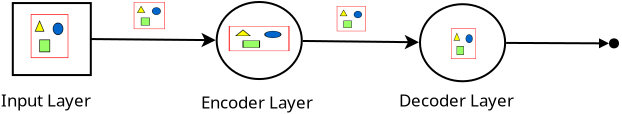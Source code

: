 <?xml version="1.0" encoding="UTF-8"?>
<dia:diagram xmlns:dia="http://www.lysator.liu.se/~alla/dia/">
  <dia:layer name="Background" visible="true" active="true">
    <dia:object type="Standard - Line" version="0" id="O0">
      <dia:attribute name="obj_pos">
        <dia:point val="7.79,10.283"/>
      </dia:attribute>
      <dia:attribute name="obj_bb">
        <dia:rectangle val="7.74,9.971;14.146,10.694"/>
      </dia:attribute>
      <dia:attribute name="conn_endpoints">
        <dia:point val="7.79,10.283"/>
        <dia:point val="14.034,10.338"/>
      </dia:attribute>
      <dia:attribute name="numcp">
        <dia:int val="1"/>
      </dia:attribute>
      <dia:attribute name="end_arrow">
        <dia:enum val="22"/>
      </dia:attribute>
      <dia:attribute name="end_arrow_length">
        <dia:real val="0.5"/>
      </dia:attribute>
      <dia:attribute name="end_arrow_width">
        <dia:real val="0.5"/>
      </dia:attribute>
      <dia:connections>
        <dia:connection handle="1" to="O5" connection="16"/>
      </dia:connections>
    </dia:object>
    <dia:object type="Standard - Image" version="0" id="O1">
      <dia:attribute name="obj_pos">
        <dia:point val="9.94,8.433"/>
      </dia:attribute>
      <dia:attribute name="obj_bb">
        <dia:rectangle val="9.89,8.383;11.546,9.833"/>
      </dia:attribute>
      <dia:attribute name="elem_corner">
        <dia:point val="9.94,8.433"/>
      </dia:attribute>
      <dia:attribute name="elem_width">
        <dia:real val="1.556"/>
      </dia:attribute>
      <dia:attribute name="elem_height">
        <dia:real val="1.35"/>
      </dia:attribute>
      <dia:attribute name="draw_border">
        <dia:boolean val="false"/>
      </dia:attribute>
      <dia:attribute name="keep_aspect">
        <dia:boolean val="true"/>
      </dia:attribute>
      <dia:attribute name="file">
        <dia:string>#/home/jayden/Research/ClassifyingDriverBehavior/paper/pictures/equation/eq30.png#</dia:string>
      </dia:attribute>
    </dia:object>
    <dia:object type="Standard - Image" version="0" id="O2">
      <dia:attribute name="obj_pos">
        <dia:point val="20.09,8.633"/>
      </dia:attribute>
      <dia:attribute name="obj_bb">
        <dia:rectangle val="20.04,8.583;21.59,9.941"/>
      </dia:attribute>
      <dia:attribute name="elem_corner">
        <dia:point val="20.09,8.633"/>
      </dia:attribute>
      <dia:attribute name="elem_width">
        <dia:real val="1.45"/>
      </dia:attribute>
      <dia:attribute name="elem_height">
        <dia:real val="1.258"/>
      </dia:attribute>
      <dia:attribute name="draw_border">
        <dia:boolean val="false"/>
      </dia:attribute>
      <dia:attribute name="keep_aspect">
        <dia:boolean val="true"/>
      </dia:attribute>
      <dia:attribute name="file">
        <dia:string>#/home/jayden/Research/ClassifyingDriverBehavior/paper/pictures/equation/eq31.png#</dia:string>
      </dia:attribute>
    </dia:object>
    <dia:group>
      <dia:object type="Flowchart - Box" version="0" id="O3">
        <dia:attribute name="obj_pos">
          <dia:point val="3.89,8.483"/>
        </dia:attribute>
        <dia:attribute name="obj_bb">
          <dia:rectangle val="3.84,8.433;7.84,12.133"/>
        </dia:attribute>
        <dia:attribute name="elem_corner">
          <dia:point val="3.89,8.483"/>
        </dia:attribute>
        <dia:attribute name="elem_width">
          <dia:real val="3.9"/>
        </dia:attribute>
        <dia:attribute name="elem_height">
          <dia:real val="3.6"/>
        </dia:attribute>
        <dia:attribute name="show_background">
          <dia:boolean val="true"/>
        </dia:attribute>
        <dia:attribute name="padding">
          <dia:real val="0.5"/>
        </dia:attribute>
        <dia:attribute name="text">
          <dia:composite type="text">
            <dia:attribute name="string">
              <dia:string>##</dia:string>
            </dia:attribute>
            <dia:attribute name="font">
              <dia:font family="sans" style="0" name="Helvetica"/>
            </dia:attribute>
            <dia:attribute name="height">
              <dia:real val="0.8"/>
            </dia:attribute>
            <dia:attribute name="pos">
              <dia:point val="5.84,10.478"/>
            </dia:attribute>
            <dia:attribute name="color">
              <dia:color val="#000000"/>
            </dia:attribute>
            <dia:attribute name="alignment">
              <dia:enum val="1"/>
            </dia:attribute>
          </dia:composite>
        </dia:attribute>
      </dia:object>
      <dia:object type="Standard - Image" version="0" id="O4">
        <dia:attribute name="obj_pos">
          <dia:point val="4.79,9.033"/>
        </dia:attribute>
        <dia:attribute name="obj_bb">
          <dia:rectangle val="4.74,8.983;6.714,11.283"/>
        </dia:attribute>
        <dia:attribute name="elem_corner">
          <dia:point val="4.79,9.033"/>
        </dia:attribute>
        <dia:attribute name="elem_width">
          <dia:real val="1.874"/>
        </dia:attribute>
        <dia:attribute name="elem_height">
          <dia:real val="2.2"/>
        </dia:attribute>
        <dia:attribute name="draw_border">
          <dia:boolean val="false"/>
        </dia:attribute>
        <dia:attribute name="keep_aspect">
          <dia:boolean val="true"/>
        </dia:attribute>
        <dia:attribute name="file">
          <dia:string>#/home/jayden/Research/ClassifyingDriverBehavior/paper/pictures/equation/eq50.png#</dia:string>
        </dia:attribute>
      </dia:object>
    </dia:group>
    <dia:group>
      <dia:object type="Flowchart - Ellipse" version="0" id="O5">
        <dia:attribute name="obj_pos">
          <dia:point val="14.083,8.43"/>
        </dia:attribute>
        <dia:attribute name="obj_bb">
          <dia:rectangle val="14.033,8.38;18.39,12.333"/>
        </dia:attribute>
        <dia:attribute name="elem_corner">
          <dia:point val="14.083,8.43"/>
        </dia:attribute>
        <dia:attribute name="elem_width">
          <dia:real val="4.257"/>
        </dia:attribute>
        <dia:attribute name="elem_height">
          <dia:real val="3.853"/>
        </dia:attribute>
        <dia:attribute name="show_background">
          <dia:boolean val="true"/>
        </dia:attribute>
        <dia:attribute name="padding">
          <dia:real val="0.354"/>
        </dia:attribute>
        <dia:attribute name="text">
          <dia:composite type="text">
            <dia:attribute name="string">
              <dia:string>##</dia:string>
            </dia:attribute>
            <dia:attribute name="font">
              <dia:font family="sans" style="0" name="Helvetica"/>
            </dia:attribute>
            <dia:attribute name="height">
              <dia:real val="0.8"/>
            </dia:attribute>
            <dia:attribute name="pos">
              <dia:point val="16.212,10.552"/>
            </dia:attribute>
            <dia:attribute name="color">
              <dia:color val="#000000"/>
            </dia:attribute>
            <dia:attribute name="alignment">
              <dia:enum val="1"/>
            </dia:attribute>
          </dia:composite>
        </dia:attribute>
      </dia:object>
      <dia:object type="Standard - Image" version="0" id="O6">
        <dia:attribute name="obj_pos">
          <dia:point val="14.69,9.633"/>
        </dia:attribute>
        <dia:attribute name="obj_bb">
          <dia:rectangle val="14.64,9.583;17.771,10.933"/>
        </dia:attribute>
        <dia:attribute name="elem_corner">
          <dia:point val="14.69,9.633"/>
        </dia:attribute>
        <dia:attribute name="elem_width">
          <dia:real val="3.031"/>
        </dia:attribute>
        <dia:attribute name="elem_height">
          <dia:real val="1.25"/>
        </dia:attribute>
        <dia:attribute name="draw_border">
          <dia:boolean val="false"/>
        </dia:attribute>
        <dia:attribute name="keep_aspect">
          <dia:boolean val="true"/>
        </dia:attribute>
        <dia:attribute name="file">
          <dia:string>#/home/jayden/Research/ClassifyingDriverBehavior/paper/pictures/equation/eq35.png#</dia:string>
        </dia:attribute>
      </dia:object>
    </dia:group>
    <dia:object type="Standard - Text" version="1" id="O7">
      <dia:attribute name="obj_pos">
        <dia:point val="3.3,13.65"/>
      </dia:attribute>
      <dia:attribute name="obj_bb">
        <dia:rectangle val="3.3,12.863;8.13,13.85"/>
      </dia:attribute>
      <dia:attribute name="text">
        <dia:composite type="text">
          <dia:attribute name="string">
            <dia:string>#Input Layer#</dia:string>
          </dia:attribute>
          <dia:attribute name="font">
            <dia:font family="sans" style="0" name="Helvetica"/>
          </dia:attribute>
          <dia:attribute name="height">
            <dia:real val="1.058"/>
          </dia:attribute>
          <dia:attribute name="pos">
            <dia:point val="3.3,13.65"/>
          </dia:attribute>
          <dia:attribute name="color">
            <dia:color val="#000000"/>
          </dia:attribute>
          <dia:attribute name="alignment">
            <dia:enum val="0"/>
          </dia:attribute>
        </dia:composite>
      </dia:attribute>
      <dia:attribute name="valign">
        <dia:enum val="3"/>
      </dia:attribute>
    </dia:object>
    <dia:object type="Standard - Text" version="1" id="O8">
      <dia:attribute name="obj_pos">
        <dia:point val="13.3,13.75"/>
      </dia:attribute>
      <dia:attribute name="obj_bb">
        <dia:rectangle val="13.3,12.963;19.398,13.95"/>
      </dia:attribute>
      <dia:attribute name="text">
        <dia:composite type="text">
          <dia:attribute name="string">
            <dia:string>#Encoder Layer#</dia:string>
          </dia:attribute>
          <dia:attribute name="font">
            <dia:font family="sans" style="0" name="Helvetica"/>
          </dia:attribute>
          <dia:attribute name="height">
            <dia:real val="1.058"/>
          </dia:attribute>
          <dia:attribute name="pos">
            <dia:point val="13.3,13.75"/>
          </dia:attribute>
          <dia:attribute name="color">
            <dia:color val="#000000"/>
          </dia:attribute>
          <dia:attribute name="alignment">
            <dia:enum val="0"/>
          </dia:attribute>
        </dia:composite>
      </dia:attribute>
      <dia:attribute name="valign">
        <dia:enum val="3"/>
      </dia:attribute>
    </dia:object>
    <dia:group>
      <dia:object type="Flowchart - Ellipse" version="0" id="O9">
        <dia:attribute name="obj_pos">
          <dia:point val="24.25,8.54"/>
        </dia:attribute>
        <dia:attribute name="obj_bb">
          <dia:rectangle val="24.2,8.49;28.557,12.443"/>
        </dia:attribute>
        <dia:attribute name="elem_corner">
          <dia:point val="24.25,8.54"/>
        </dia:attribute>
        <dia:attribute name="elem_width">
          <dia:real val="4.257"/>
        </dia:attribute>
        <dia:attribute name="elem_height">
          <dia:real val="3.853"/>
        </dia:attribute>
        <dia:attribute name="show_background">
          <dia:boolean val="true"/>
        </dia:attribute>
        <dia:attribute name="padding">
          <dia:real val="0.354"/>
        </dia:attribute>
        <dia:attribute name="text">
          <dia:composite type="text">
            <dia:attribute name="string">
              <dia:string>##</dia:string>
            </dia:attribute>
            <dia:attribute name="font">
              <dia:font family="sans" style="0" name="Helvetica"/>
            </dia:attribute>
            <dia:attribute name="height">
              <dia:real val="0.8"/>
            </dia:attribute>
            <dia:attribute name="pos">
              <dia:point val="26.378,10.662"/>
            </dia:attribute>
            <dia:attribute name="color">
              <dia:color val="#000000"/>
            </dia:attribute>
            <dia:attribute name="alignment">
              <dia:enum val="1"/>
            </dia:attribute>
          </dia:composite>
        </dia:attribute>
      </dia:object>
      <dia:object type="Standard - Image" version="0" id="O10">
        <dia:attribute name="obj_pos">
          <dia:point val="25.8,9.75"/>
        </dia:attribute>
        <dia:attribute name="obj_bb">
          <dia:rectangle val="25.75,9.7;27.1,11.328"/>
        </dia:attribute>
        <dia:attribute name="elem_corner">
          <dia:point val="25.8,9.75"/>
        </dia:attribute>
        <dia:attribute name="elem_width">
          <dia:real val="1.25"/>
        </dia:attribute>
        <dia:attribute name="elem_height">
          <dia:real val="1.528"/>
        </dia:attribute>
        <dia:attribute name="draw_border">
          <dia:boolean val="false"/>
        </dia:attribute>
        <dia:attribute name="keep_aspect">
          <dia:boolean val="true"/>
        </dia:attribute>
        <dia:attribute name="file">
          <dia:string>#/home/jayden/Research/ClassifyingDriverBehavior/paper/pictures/equation/eq33.png#</dia:string>
        </dia:attribute>
      </dia:object>
    </dia:group>
    <dia:object type="Standard - Line" version="0" id="O11">
      <dia:attribute name="obj_pos">
        <dia:point val="18.39,10.38"/>
      </dia:attribute>
      <dia:attribute name="obj_bb">
        <dia:rectangle val="18.34,10.075;24.312,10.798"/>
      </dia:attribute>
      <dia:attribute name="conn_endpoints">
        <dia:point val="18.39,10.38"/>
        <dia:point val="24.2,10.443"/>
      </dia:attribute>
      <dia:attribute name="numcp">
        <dia:int val="1"/>
      </dia:attribute>
      <dia:attribute name="end_arrow">
        <dia:enum val="22"/>
      </dia:attribute>
      <dia:attribute name="end_arrow_length">
        <dia:real val="0.5"/>
      </dia:attribute>
      <dia:attribute name="end_arrow_width">
        <dia:real val="0.5"/>
      </dia:attribute>
      <dia:connections>
        <dia:connection handle="0" to="O5" connection="16"/>
        <dia:connection handle="1" to="O9" connection="16"/>
      </dia:connections>
    </dia:object>
    <dia:object type="Standard - Text" version="1" id="O12">
      <dia:attribute name="obj_pos">
        <dia:point val="23.2,13.65"/>
      </dia:attribute>
      <dia:attribute name="obj_bb">
        <dia:rectangle val="23.2,12.863;29.4,13.85"/>
      </dia:attribute>
      <dia:attribute name="text">
        <dia:composite type="text">
          <dia:attribute name="string">
            <dia:string>#Decoder Layer#</dia:string>
          </dia:attribute>
          <dia:attribute name="font">
            <dia:font family="sans" style="0" name="Helvetica"/>
          </dia:attribute>
          <dia:attribute name="height">
            <dia:real val="1.058"/>
          </dia:attribute>
          <dia:attribute name="pos">
            <dia:point val="23.2,13.65"/>
          </dia:attribute>
          <dia:attribute name="color">
            <dia:color val="#000000"/>
          </dia:attribute>
          <dia:attribute name="alignment">
            <dia:enum val="0"/>
          </dia:attribute>
        </dia:composite>
      </dia:attribute>
      <dia:attribute name="valign">
        <dia:enum val="3"/>
      </dia:attribute>
    </dia:object>
    <dia:object type="Standard - Line" version="0" id="O13">
      <dia:attribute name="obj_pos">
        <dia:point val="28.556,10.476"/>
      </dia:attribute>
      <dia:attribute name="obj_bb">
        <dia:rectangle val="28.506,10.167;34.312,10.829"/>
      </dia:attribute>
      <dia:attribute name="conn_endpoints">
        <dia:point val="28.556,10.476"/>
        <dia:point val="34.2,10.5"/>
      </dia:attribute>
      <dia:attribute name="numcp">
        <dia:int val="1"/>
      </dia:attribute>
      <dia:attribute name="end_arrow">
        <dia:enum val="27"/>
      </dia:attribute>
      <dia:attribute name="end_arrow_length">
        <dia:real val="0.5"/>
      </dia:attribute>
      <dia:attribute name="end_arrow_width">
        <dia:real val="0.5"/>
      </dia:attribute>
      <dia:connections>
        <dia:connection handle="0" to="O9" connection="16"/>
      </dia:connections>
    </dia:object>
  </dia:layer>
</dia:diagram>
